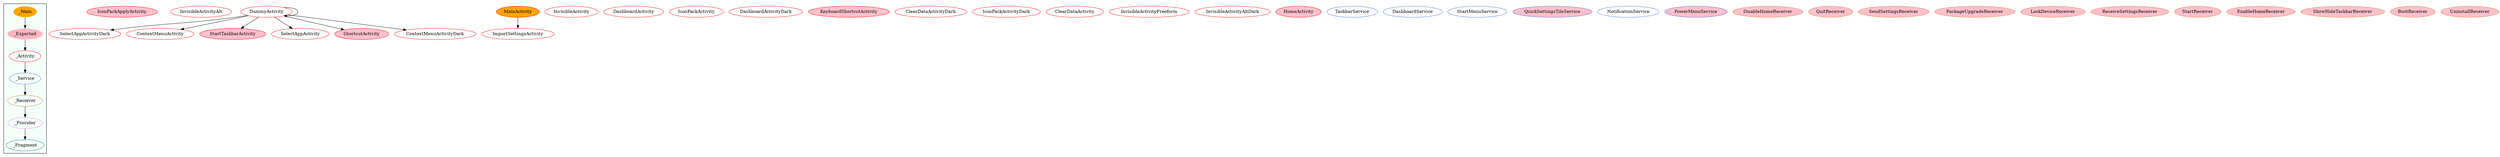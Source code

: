 digraph G {
subgraph cluster_legend{ 
bgcolor=mintcream;
_Activity[color = red];
_Service[color = royalblue];
_Provider[color = violet];
_Reciever[color = peru];
_Fragment[color = teal];
_Main[style=filled, fillcolor=orange, color = mintcream];
_Exported[style=filled, fillcolor=lightpink, color = mintcream];
_Main -> _Exported -> _Activity -> _Service -> _Reciever -> _Provider -> _Fragment; 
}
IconPackApplyActivity[style=filled, fillcolor=pink, color = red];
InvisibleActivityAlt[color = red];
SelectAppActivityDark[color = red];
ContextMenuActivity[color = red];
MainActivity[style=filled, fillcolor=orange, color = red];
InvisibleActivity[color = red];
StartTaskbarActivity[style=filled, fillcolor=pink, color = red];
SelectAppActivity[color = red];
DashboardActivity[color = red];
IconPackActivity[color = red];
DashboardActivityDark[color = red];
KeyboardShortcutActivity[style=filled, fillcolor=pink, color = red];
ClearDataActivityDark[color = red];
IconPackActivityDark[color = red];
ClearDataActivity[color = red];
ShortcutActivity[style=filled, fillcolor=pink, color = red];
InvisibleActivityFreeform[color = red];
DummyActivity[color = red];
InvisibleActivityAltDark[color = red];
ContextMenuActivityDark[color = red];
HomeActivity[style=filled, fillcolor=pink, color = red];
ImportSettingsActivity[color = red];
TaskbarService[color = royalblue];
DashboardService[color = royalblue];
StartMenuService[color = royalblue];
QuickSettingsTileService[style=filled, fillcolor=pink, color = royalblue];
NotificationService[color = royalblue];
PowerMenuService[style=filled, fillcolor=pink, color = royalblue];
DisableHomeReceiver[style=filled, fillcolor=pink, color = peru];
QuitReceiver[style=filled, fillcolor=pink, color = peru];
SendSettingsReceiver[style=filled, fillcolor=pink, color = peru];
PackageUpgradeReceiver[style=filled, fillcolor=pink, color = peru];
LockDeviceReceiver[style=filled, fillcolor=pink, color = peru];
ReceiveSettingsReceiver[style=filled, fillcolor=pink, color = peru];
StartReceiver[style=filled, fillcolor=pink, color = peru];
EnableHomeReceiver[style=filled, fillcolor=pink, color = peru];
ShowHideTaskbarReceiver[style=filled, fillcolor=pink, color = peru];
BootReceiver[style=filled, fillcolor=pink, color = peru];
UninstallReceiver[style=filled, fillcolor=pink, color = peru];
MainActivity->ImportSettingsActivity;
DummyActivity->SelectAppActivity;
DummyActivity->StartTaskbarActivity;
DummyActivity->SelectAppActivityDark;
DummyActivity->ShortcutActivity;
DummyActivity->DummyActivity;
DummyActivity->ContextMenuActivityDark;
DummyActivity->ContextMenuActivity;
}
